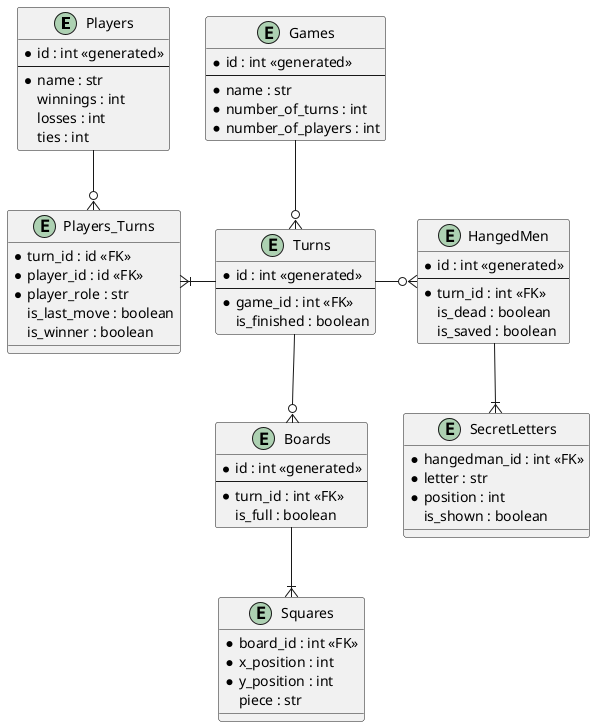 @startuml Logic Diagram
    Entity Players {
        * id : int <<generated>>
        --
        * name : str
          winnings : int
          losses : int
          ties : int
    }
    Entity Games {
        * id : int <<generated>>
        --
        * name : str
        * number_of_turns : int
        * number_of_players : int
    }
    Entity Players_Turns {
        * turn_id : id <<FK>>
        * player_id : id <<FK>>
        * player_role : str
          is_last_move : boolean
          is_winner : boolean
    }
    Entity Turns {
        * id : int <<generated>>
        --
        * game_id : int <<FK>>
          is_finished : boolean
    }
    Entity Boards {
        * id : int <<generated>>
        --
        * turn_id : int <<FK>>
          is_full : boolean
    }
    Entity Squares {
        * board_id : int <<FK>>
        * x_position : int
        * y_position : int
          piece : str 
    }
    Entity HangedMen {
        * id : int <<generated>>
        --
        * turn_id : int <<FK>>
          is_dead : boolean
          is_saved : boolean
    }
    Entity SecretLetters {
        * hangedman_id : int <<FK>>
        * letter : str
        * position : int
          is_shown : boolean
    }

    Players --o{ Players_Turns
    
    Games --o{ Turns

    Turns --o{ Boards
    Turns -right-o{ HangedMen
    Turns -left-|{ Players_Turns

    Boards --|{ Squares

    HangedMen --|{ SecretLetters

@enduml